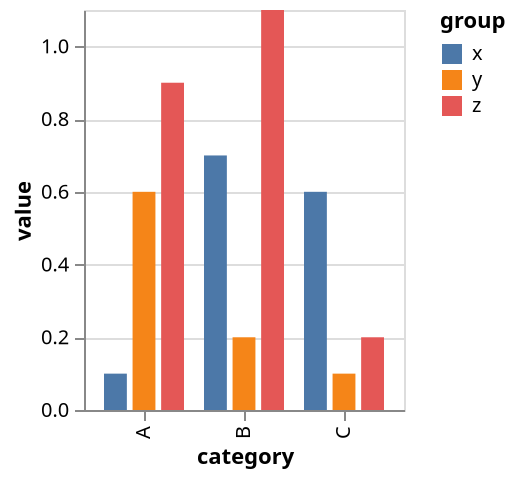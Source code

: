 {
  "$schema": "https://vega.github.io/schema/vega-lite/v5.json",
  "data": {
    "values": [
      { "category": "A", "group": "x", "value": 0.1 },
      { "category": "A", "group": "y", "value": 0.6 },
      { "category": "A", "group": "z", "value": 0.9 },
      { "category": "B", "group": "x", "value": 0.7 },
      { "category": "B", "group": "y", "value": 0.2 },
      { "category": "B", "group": "z", "value": 1.1 },
      { "category": "C", "group": "x", "value": 0.6 },
      { "category": "C", "group": "y", "value": 0.1 },
      { "category": "C", "group": "z", "value": 0.2 }
    ]
  },
  "width": { "step": 50, "for": "position" },
  "mark": "bar",
  "encoding": {
    "x": { "field": "category", "scale": { "padding": 0.2 } },
    "y": { "field": "value", "type": "quantitative" },
    "xOffset": { "field": "group", "scale": { "paddingInner": 0.2 } },
    "color": { "field": "group" }
  }
}

